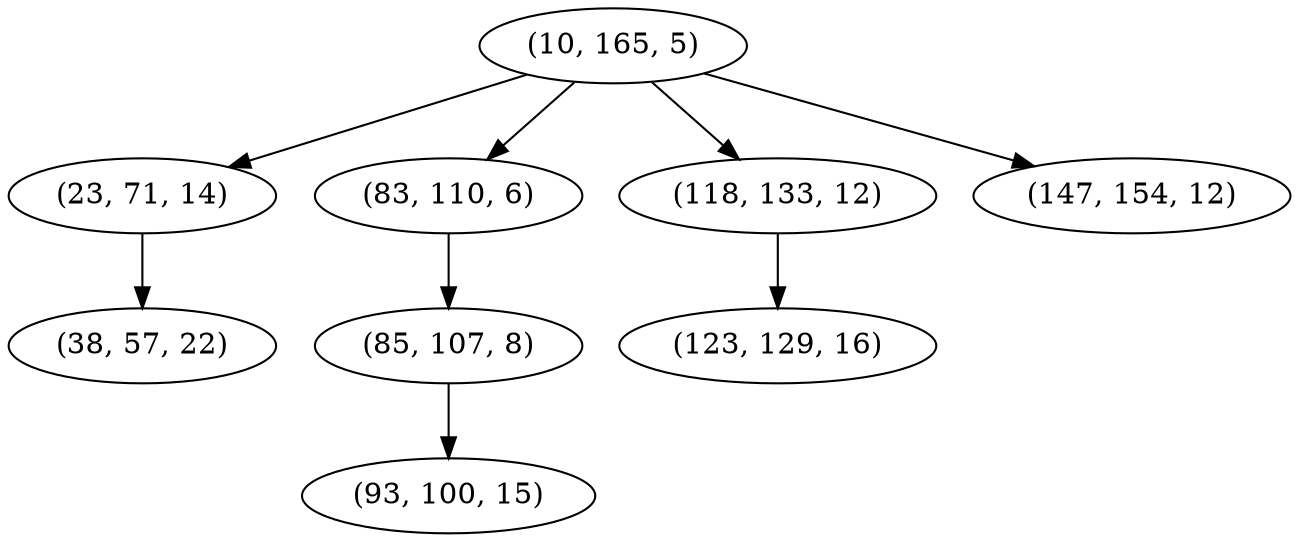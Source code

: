 digraph tree {
    "(10, 165, 5)";
    "(23, 71, 14)";
    "(38, 57, 22)";
    "(83, 110, 6)";
    "(85, 107, 8)";
    "(93, 100, 15)";
    "(118, 133, 12)";
    "(123, 129, 16)";
    "(147, 154, 12)";
    "(10, 165, 5)" -> "(23, 71, 14)";
    "(10, 165, 5)" -> "(83, 110, 6)";
    "(10, 165, 5)" -> "(118, 133, 12)";
    "(10, 165, 5)" -> "(147, 154, 12)";
    "(23, 71, 14)" -> "(38, 57, 22)";
    "(83, 110, 6)" -> "(85, 107, 8)";
    "(85, 107, 8)" -> "(93, 100, 15)";
    "(118, 133, 12)" -> "(123, 129, 16)";
}
